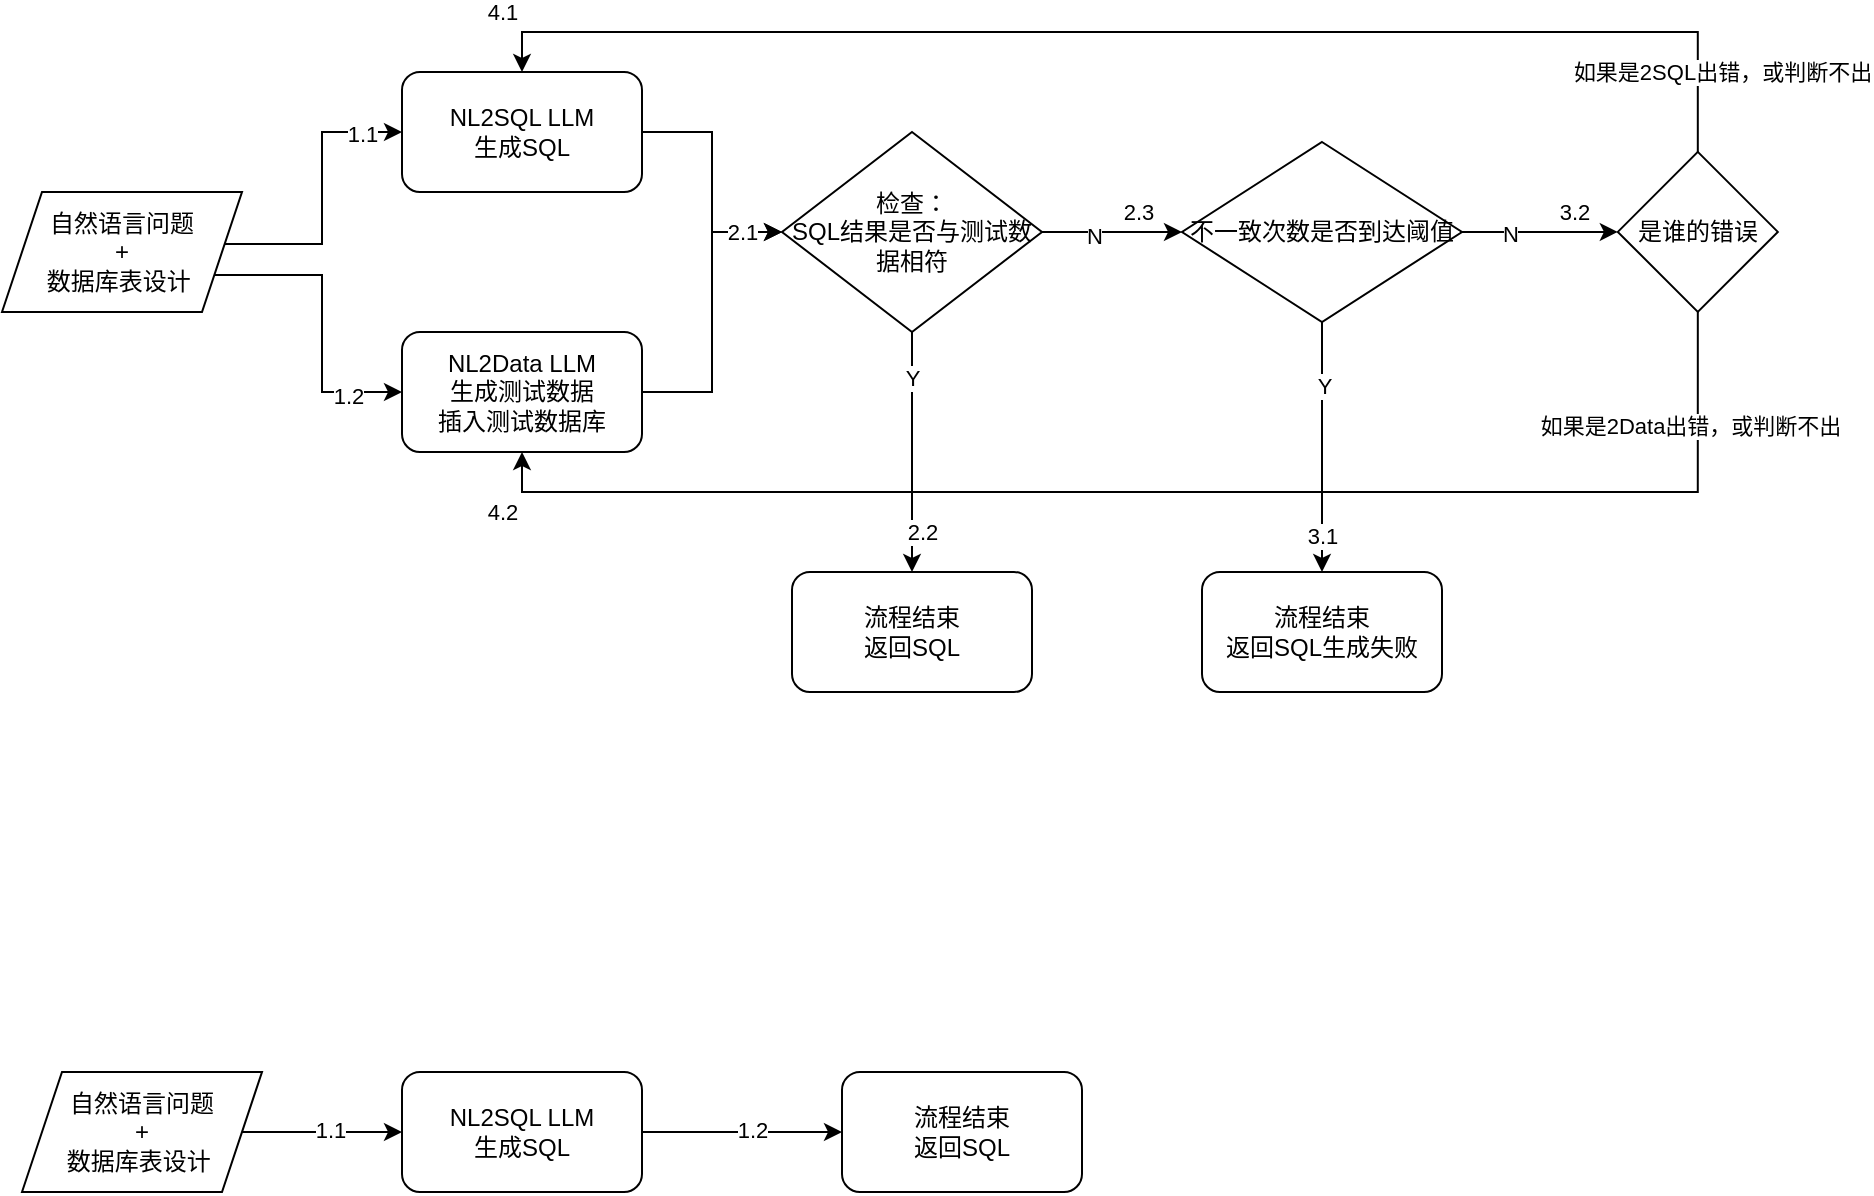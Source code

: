 <mxfile version="24.7.4">
  <diagram name="第 1 页" id="5uQb8BLofHuRorWKVgl2">
    <mxGraphModel dx="1570" dy="634" grid="1" gridSize="10" guides="1" tooltips="1" connect="1" arrows="1" fold="1" page="0" pageScale="1" pageWidth="1169" pageHeight="827" math="0" shadow="0">
      <root>
        <mxCell id="0" />
        <mxCell id="1" parent="0" />
        <mxCell id="aTtAR8WaTOCwyV2jEVuq-35" style="edgeStyle=orthogonalEdgeStyle;rounded=0;orthogonalLoop=1;jettySize=auto;html=1;exitX=1;exitY=0.5;exitDx=0;exitDy=0;entryX=0;entryY=0.5;entryDx=0;entryDy=0;" edge="1" parent="1" source="aTtAR8WaTOCwyV2jEVuq-2" target="aTtAR8WaTOCwyV2jEVuq-34">
          <mxGeometry relative="1" as="geometry" />
        </mxCell>
        <mxCell id="aTtAR8WaTOCwyV2jEVuq-2" value="NL2SQL LLM&lt;div&gt;生成SQL&lt;/div&gt;" style="rounded=1;whiteSpace=wrap;html=1;" vertex="1" parent="1">
          <mxGeometry x="180" y="150" width="120" height="60" as="geometry" />
        </mxCell>
        <mxCell id="aTtAR8WaTOCwyV2jEVuq-25" style="edgeStyle=orthogonalEdgeStyle;rounded=0;orthogonalLoop=1;jettySize=auto;html=1;exitX=1;exitY=0.5;exitDx=0;exitDy=0;entryX=0;entryY=0.5;entryDx=0;entryDy=0;" edge="1" parent="1" source="aTtAR8WaTOCwyV2jEVuq-3" target="aTtAR8WaTOCwyV2jEVuq-34">
          <mxGeometry relative="1" as="geometry">
            <mxPoint x="380" y="240" as="targetPoint" />
          </mxGeometry>
        </mxCell>
        <mxCell id="aTtAR8WaTOCwyV2jEVuq-66" value="2.1" style="edgeLabel;html=1;align=center;verticalAlign=middle;resizable=0;points=[];" vertex="1" connectable="0" parent="aTtAR8WaTOCwyV2jEVuq-25">
          <mxGeometry x="0.735" relative="1" as="geometry">
            <mxPoint as="offset" />
          </mxGeometry>
        </mxCell>
        <mxCell id="aTtAR8WaTOCwyV2jEVuq-3" value="NL2Data LLM&lt;div&gt;生成测试数据&lt;/div&gt;&lt;div&gt;插入测试数据库&lt;/div&gt;" style="rounded=1;whiteSpace=wrap;html=1;" vertex="1" parent="1">
          <mxGeometry x="180" y="280" width="120" height="60" as="geometry" />
        </mxCell>
        <mxCell id="aTtAR8WaTOCwyV2jEVuq-20" style="edgeStyle=orthogonalEdgeStyle;rounded=0;orthogonalLoop=1;jettySize=auto;html=1;exitX=1;exitY=0.5;exitDx=0;exitDy=0;entryX=0;entryY=0.5;entryDx=0;entryDy=0;" edge="1" parent="1" target="aTtAR8WaTOCwyV2jEVuq-2">
          <mxGeometry relative="1" as="geometry">
            <mxPoint x="80" y="235" as="sourcePoint" />
            <Array as="points">
              <mxPoint x="80" y="236" />
              <mxPoint x="140" y="236" />
              <mxPoint x="140" y="180" />
            </Array>
          </mxGeometry>
        </mxCell>
        <mxCell id="aTtAR8WaTOCwyV2jEVuq-60" value="1.1" style="edgeLabel;html=1;align=center;verticalAlign=middle;resizable=0;points=[];" vertex="1" connectable="0" parent="aTtAR8WaTOCwyV2jEVuq-20">
          <mxGeometry x="0.471" y="-1" relative="1" as="geometry">
            <mxPoint x="19" y="-1" as="offset" />
          </mxGeometry>
        </mxCell>
        <mxCell id="aTtAR8WaTOCwyV2jEVuq-22" style="edgeStyle=orthogonalEdgeStyle;rounded=0;orthogonalLoop=1;jettySize=auto;html=1;exitX=1;exitY=0.75;exitDx=0;exitDy=0;entryX=0;entryY=0.5;entryDx=0;entryDy=0;" edge="1" parent="1" source="aTtAR8WaTOCwyV2jEVuq-41" target="aTtAR8WaTOCwyV2jEVuq-3">
          <mxGeometry relative="1" as="geometry">
            <mxPoint x="80" y="242.5" as="sourcePoint" />
          </mxGeometry>
        </mxCell>
        <mxCell id="aTtAR8WaTOCwyV2jEVuq-63" value="1.2" style="edgeLabel;html=1;align=center;verticalAlign=middle;resizable=0;points=[];" vertex="1" connectable="0" parent="aTtAR8WaTOCwyV2jEVuq-22">
          <mxGeometry x="0.647" y="-2" relative="1" as="geometry">
            <mxPoint as="offset" />
          </mxGeometry>
        </mxCell>
        <mxCell id="aTtAR8WaTOCwyV2jEVuq-37" style="edgeStyle=orthogonalEdgeStyle;rounded=0;orthogonalLoop=1;jettySize=auto;html=1;exitX=0.5;exitY=1;exitDx=0;exitDy=0;entryX=0.5;entryY=0;entryDx=0;entryDy=0;" edge="1" parent="1" source="aTtAR8WaTOCwyV2jEVuq-34" target="aTtAR8WaTOCwyV2jEVuq-36">
          <mxGeometry relative="1" as="geometry" />
        </mxCell>
        <mxCell id="aTtAR8WaTOCwyV2jEVuq-38" value="Y" style="edgeLabel;html=1;align=center;verticalAlign=middle;resizable=0;points=[];" vertex="1" connectable="0" parent="aTtAR8WaTOCwyV2jEVuq-37">
          <mxGeometry x="-0.629" relative="1" as="geometry">
            <mxPoint as="offset" />
          </mxGeometry>
        </mxCell>
        <mxCell id="aTtAR8WaTOCwyV2jEVuq-67" value="2.2" style="edgeLabel;html=1;align=center;verticalAlign=middle;resizable=0;points=[];" vertex="1" connectable="0" parent="aTtAR8WaTOCwyV2jEVuq-37">
          <mxGeometry x="-0.323" relative="1" as="geometry">
            <mxPoint x="5" y="59" as="offset" />
          </mxGeometry>
        </mxCell>
        <mxCell id="aTtAR8WaTOCwyV2jEVuq-56" style="edgeStyle=orthogonalEdgeStyle;rounded=0;orthogonalLoop=1;jettySize=auto;html=1;exitX=1;exitY=0.5;exitDx=0;exitDy=0;entryX=0;entryY=0.5;entryDx=0;entryDy=0;" edge="1" parent="1" source="aTtAR8WaTOCwyV2jEVuq-34" target="aTtAR8WaTOCwyV2jEVuq-48">
          <mxGeometry relative="1" as="geometry" />
        </mxCell>
        <mxCell id="aTtAR8WaTOCwyV2jEVuq-57" value="N" style="edgeLabel;html=1;align=center;verticalAlign=middle;resizable=0;points=[];" vertex="1" connectable="0" parent="aTtAR8WaTOCwyV2jEVuq-56">
          <mxGeometry x="-0.273" y="-2" relative="1" as="geometry">
            <mxPoint as="offset" />
          </mxGeometry>
        </mxCell>
        <mxCell id="aTtAR8WaTOCwyV2jEVuq-68" value="2.3" style="edgeLabel;html=1;align=center;verticalAlign=middle;resizable=0;points=[];" vertex="1" connectable="0" parent="aTtAR8WaTOCwyV2jEVuq-56">
          <mxGeometry x="0.373" relative="1" as="geometry">
            <mxPoint y="-10" as="offset" />
          </mxGeometry>
        </mxCell>
        <mxCell id="aTtAR8WaTOCwyV2jEVuq-34" value="检查：&lt;div&gt;SQL结果是否与测试数据相符&lt;/div&gt;" style="rhombus;whiteSpace=wrap;html=1;" vertex="1" parent="1">
          <mxGeometry x="370" y="180" width="130" height="100" as="geometry" />
        </mxCell>
        <mxCell id="aTtAR8WaTOCwyV2jEVuq-36" value="流程结束&lt;div&gt;返回SQL&lt;/div&gt;" style="rounded=1;whiteSpace=wrap;html=1;" vertex="1" parent="1">
          <mxGeometry x="375" y="400" width="120" height="60" as="geometry" />
        </mxCell>
        <mxCell id="aTtAR8WaTOCwyV2jEVuq-41" value="自然语言问题&lt;div&gt;+&lt;/div&gt;&lt;div&gt;数据库表设计&amp;nbsp;&lt;/div&gt;" style="shape=parallelogram;perimeter=parallelogramPerimeter;whiteSpace=wrap;html=1;fixedSize=1;" vertex="1" parent="1">
          <mxGeometry x="-20" y="210" width="120" height="60" as="geometry" />
        </mxCell>
        <mxCell id="aTtAR8WaTOCwyV2jEVuq-44" style="edgeStyle=orthogonalEdgeStyle;rounded=0;orthogonalLoop=1;jettySize=auto;html=1;exitX=0.5;exitY=0;exitDx=0;exitDy=0;entryX=0.5;entryY=0;entryDx=0;entryDy=0;" edge="1" parent="1" source="aTtAR8WaTOCwyV2jEVuq-43" target="aTtAR8WaTOCwyV2jEVuq-2">
          <mxGeometry relative="1" as="geometry" />
        </mxCell>
        <mxCell id="aTtAR8WaTOCwyV2jEVuq-45" value="如果是2SQL出错，或判断不出" style="edgeLabel;html=1;align=center;verticalAlign=middle;resizable=0;points=[];" vertex="1" connectable="0" parent="aTtAR8WaTOCwyV2jEVuq-44">
          <mxGeometry x="-0.036" y="5" relative="1" as="geometry">
            <mxPoint x="274" y="15" as="offset" />
          </mxGeometry>
        </mxCell>
        <mxCell id="aTtAR8WaTOCwyV2jEVuq-71" value="4.1" style="edgeLabel;html=1;align=center;verticalAlign=middle;resizable=0;points=[];" vertex="1" connectable="0" parent="aTtAR8WaTOCwyV2jEVuq-44">
          <mxGeometry x="-0.412" relative="1" as="geometry">
            <mxPoint x="-462" y="-10" as="offset" />
          </mxGeometry>
        </mxCell>
        <mxCell id="aTtAR8WaTOCwyV2jEVuq-46" style="edgeStyle=orthogonalEdgeStyle;rounded=0;orthogonalLoop=1;jettySize=auto;html=1;exitX=0.5;exitY=1;exitDx=0;exitDy=0;entryX=0.5;entryY=1;entryDx=0;entryDy=0;" edge="1" parent="1" source="aTtAR8WaTOCwyV2jEVuq-43" target="aTtAR8WaTOCwyV2jEVuq-3">
          <mxGeometry relative="1" as="geometry" />
        </mxCell>
        <mxCell id="aTtAR8WaTOCwyV2jEVuq-47" value="如果是2Data出错，或判断不出" style="edgeLabel;html=1;align=center;verticalAlign=middle;resizable=0;points=[];" vertex="1" connectable="0" parent="aTtAR8WaTOCwyV2jEVuq-46">
          <mxGeometry x="-0.837" y="-4" relative="1" as="geometry">
            <mxPoint as="offset" />
          </mxGeometry>
        </mxCell>
        <mxCell id="aTtAR8WaTOCwyV2jEVuq-72" value="4.2" style="edgeLabel;html=1;align=center;verticalAlign=middle;resizable=0;points=[];" vertex="1" connectable="0" parent="aTtAR8WaTOCwyV2jEVuq-46">
          <mxGeometry x="0.9" y="3" relative="1" as="geometry">
            <mxPoint x="-25" y="7" as="offset" />
          </mxGeometry>
        </mxCell>
        <mxCell id="aTtAR8WaTOCwyV2jEVuq-43" value="是谁的错误" style="rhombus;whiteSpace=wrap;html=1;" vertex="1" parent="1">
          <mxGeometry x="787.91" y="189.95" width="80" height="80" as="geometry" />
        </mxCell>
        <mxCell id="aTtAR8WaTOCwyV2jEVuq-58" style="edgeStyle=orthogonalEdgeStyle;rounded=0;orthogonalLoop=1;jettySize=auto;html=1;exitX=1;exitY=0.5;exitDx=0;exitDy=0;entryX=0;entryY=0.5;entryDx=0;entryDy=0;" edge="1" parent="1" source="aTtAR8WaTOCwyV2jEVuq-48" target="aTtAR8WaTOCwyV2jEVuq-43">
          <mxGeometry relative="1" as="geometry" />
        </mxCell>
        <mxCell id="aTtAR8WaTOCwyV2jEVuq-59" value="N" style="edgeLabel;html=1;align=center;verticalAlign=middle;resizable=0;points=[];" vertex="1" connectable="0" parent="aTtAR8WaTOCwyV2jEVuq-58">
          <mxGeometry x="-0.386" y="-1" relative="1" as="geometry">
            <mxPoint as="offset" />
          </mxGeometry>
        </mxCell>
        <mxCell id="aTtAR8WaTOCwyV2jEVuq-70" value="3.2" style="edgeLabel;html=1;align=center;verticalAlign=middle;resizable=0;points=[];" vertex="1" connectable="0" parent="aTtAR8WaTOCwyV2jEVuq-58">
          <mxGeometry x="0.437" y="1" relative="1" as="geometry">
            <mxPoint y="-9" as="offset" />
          </mxGeometry>
        </mxCell>
        <mxCell id="aTtAR8WaTOCwyV2jEVuq-48" value="不一致次数是否到达阈值" style="rhombus;whiteSpace=wrap;html=1;" vertex="1" parent="1">
          <mxGeometry x="570" y="185" width="140" height="90" as="geometry" />
        </mxCell>
        <mxCell id="aTtAR8WaTOCwyV2jEVuq-49" value="流程结束&lt;div&gt;返回SQL生成失败&lt;/div&gt;" style="rounded=1;whiteSpace=wrap;html=1;" vertex="1" parent="1">
          <mxGeometry x="580" y="400" width="120" height="60" as="geometry" />
        </mxCell>
        <mxCell id="aTtAR8WaTOCwyV2jEVuq-50" style="edgeStyle=orthogonalEdgeStyle;rounded=0;orthogonalLoop=1;jettySize=auto;html=1;exitX=0.5;exitY=1;exitDx=0;exitDy=0;" edge="1" parent="1" source="aTtAR8WaTOCwyV2jEVuq-48" target="aTtAR8WaTOCwyV2jEVuq-49">
          <mxGeometry relative="1" as="geometry" />
        </mxCell>
        <mxCell id="aTtAR8WaTOCwyV2jEVuq-52" value="Y" style="edgeLabel;html=1;align=center;verticalAlign=middle;resizable=0;points=[];" vertex="1" connectable="0" parent="aTtAR8WaTOCwyV2jEVuq-50">
          <mxGeometry x="-0.498" y="1" relative="1" as="geometry">
            <mxPoint as="offset" />
          </mxGeometry>
        </mxCell>
        <mxCell id="aTtAR8WaTOCwyV2jEVuq-69" value="3.1" style="edgeLabel;html=1;align=center;verticalAlign=middle;resizable=0;points=[];" vertex="1" connectable="0" parent="aTtAR8WaTOCwyV2jEVuq-50">
          <mxGeometry x="0.703" relative="1" as="geometry">
            <mxPoint as="offset" />
          </mxGeometry>
        </mxCell>
        <mxCell id="aTtAR8WaTOCwyV2jEVuq-76" style="edgeStyle=orthogonalEdgeStyle;rounded=0;orthogonalLoop=1;jettySize=auto;html=1;exitX=1;exitY=0.5;exitDx=0;exitDy=0;entryX=0;entryY=0.5;entryDx=0;entryDy=0;" edge="1" parent="1" source="aTtAR8WaTOCwyV2jEVuq-73" target="aTtAR8WaTOCwyV2jEVuq-74">
          <mxGeometry relative="1" as="geometry" />
        </mxCell>
        <mxCell id="aTtAR8WaTOCwyV2jEVuq-78" value="1.1" style="edgeLabel;html=1;align=center;verticalAlign=middle;resizable=0;points=[];" vertex="1" connectable="0" parent="aTtAR8WaTOCwyV2jEVuq-76">
          <mxGeometry x="0.098" y="1" relative="1" as="geometry">
            <mxPoint as="offset" />
          </mxGeometry>
        </mxCell>
        <mxCell id="aTtAR8WaTOCwyV2jEVuq-73" value="自然语言问题&lt;div&gt;+&lt;/div&gt;&lt;div&gt;数据库表设计&amp;nbsp;&lt;/div&gt;" style="shape=parallelogram;perimeter=parallelogramPerimeter;whiteSpace=wrap;html=1;fixedSize=1;" vertex="1" parent="1">
          <mxGeometry x="-10" y="650" width="120" height="60" as="geometry" />
        </mxCell>
        <mxCell id="aTtAR8WaTOCwyV2jEVuq-77" style="edgeStyle=orthogonalEdgeStyle;rounded=0;orthogonalLoop=1;jettySize=auto;html=1;exitX=1;exitY=0.5;exitDx=0;exitDy=0;entryX=0;entryY=0.5;entryDx=0;entryDy=0;" edge="1" parent="1" source="aTtAR8WaTOCwyV2jEVuq-74" target="aTtAR8WaTOCwyV2jEVuq-75">
          <mxGeometry relative="1" as="geometry" />
        </mxCell>
        <mxCell id="aTtAR8WaTOCwyV2jEVuq-80" value="1.2" style="edgeLabel;html=1;align=center;verticalAlign=middle;resizable=0;points=[];" vertex="1" connectable="0" parent="aTtAR8WaTOCwyV2jEVuq-77">
          <mxGeometry x="0.101" y="1" relative="1" as="geometry">
            <mxPoint as="offset" />
          </mxGeometry>
        </mxCell>
        <mxCell id="aTtAR8WaTOCwyV2jEVuq-74" value="NL2SQL LLM&lt;div&gt;生成SQL&lt;/div&gt;" style="rounded=1;whiteSpace=wrap;html=1;" vertex="1" parent="1">
          <mxGeometry x="180" y="650" width="120" height="60" as="geometry" />
        </mxCell>
        <mxCell id="aTtAR8WaTOCwyV2jEVuq-75" value="流程结束&lt;div&gt;返回SQL&lt;/div&gt;" style="rounded=1;whiteSpace=wrap;html=1;" vertex="1" parent="1">
          <mxGeometry x="400" y="650" width="120" height="60" as="geometry" />
        </mxCell>
      </root>
    </mxGraphModel>
  </diagram>
</mxfile>
